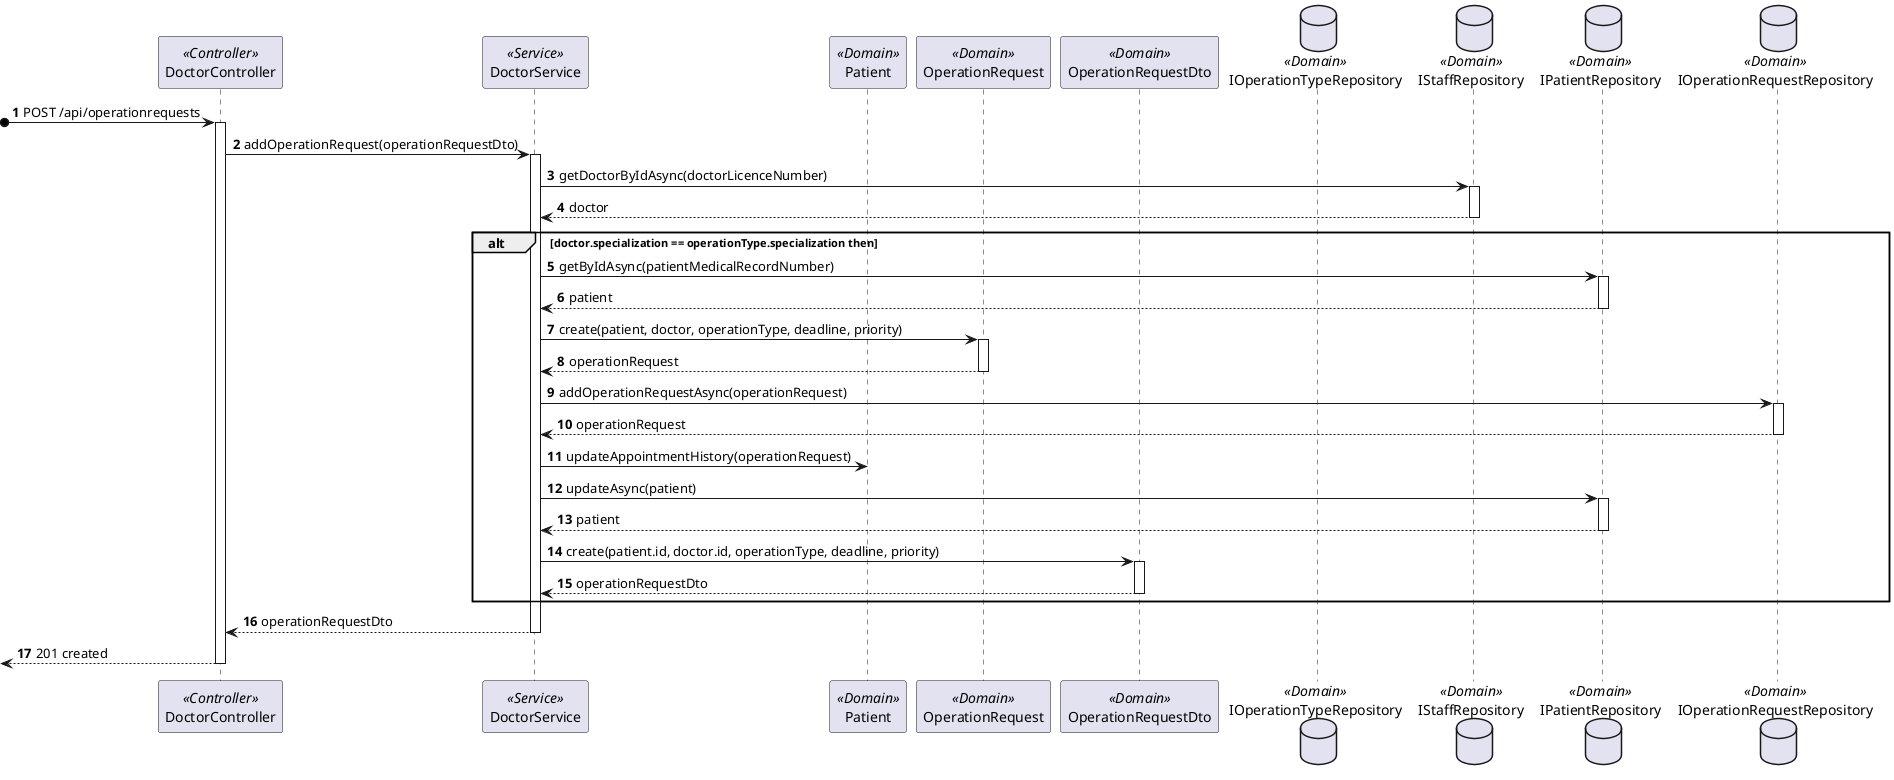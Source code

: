 @startuml

autonumber

participant "DoctorController" as Controller <<Controller>>
participant "DoctorService" as Service <<Service>>
participant "Patient" as Patient <<Domain>>
participant "OperationRequest" as OperationRequest <<Domain>>
participant "OperationRequestDto" as OperationRequestDto <<Domain>>
database "IOperationTypeRepository" as OperationTypeRepository <<Domain>>
database "IStaffRepository" as StaffRepository <<Domain>>
database "IPatientRepository" as PatientRepository <<Domain>>
database "IOperationRequestRepository" as OperationRequestRepository <<Domain>>

?o->Controller: POST /api/operationrequests
activate Controller

    Controller->Service:addOperationRequest(operationRequestDto)
    activate Service

        Service -> StaffRepository:getDoctorByIdAsync(doctorLicenceNumber)
        activate StaffRepository

            StaffRepository-->Service:doctor
        deactivate StaffRepository
        

        alt doctor.specialization == operationType.specialization then
        
        Service -> PatientRepository:getByIdAsync(patientMedicalRecordNumber)
        activate PatientRepository

            PatientRepository-->Service:patient
        deactivate PatientRepository

        Service->OperationRequest:create(patient, doctor, operationType, deadline, priority)
        activate OperationRequest

            OperationRequest-->Service:operationRequest
        deactivate OperationRequest

        Service->OperationRequestRepository:addOperationRequestAsync(operationRequest)
        activate OperationRequestRepository

            OperationRequestRepository-->Service:operationRequest
        deactivate OperationRequestRepository

        Service->Patient:updateAppointmentHistory(operationRequest)
        

        Service->PatientRepository:updateAsync(patient)
        activate PatientRepository

            PatientRepository-->Service:patient
        deactivate PatientRepository

        Service->OperationRequestDto:create(patient.id, doctor.id, operationType, deadline, priority)
        activate OperationRequestDto

            OperationRequestDto-->Service:operationRequestDto
        deactivate OperationRequestDto
        end alt
        Service --> Controller:operationRequestDto
    deactivate Service

    <--Controller:201 created
deactivate Controller

@enduml